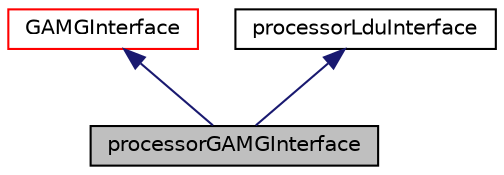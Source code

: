 digraph "processorGAMGInterface"
{
  bgcolor="transparent";
  edge [fontname="Helvetica",fontsize="10",labelfontname="Helvetica",labelfontsize="10"];
  node [fontname="Helvetica",fontsize="10",shape=record];
  Node5 [label="processorGAMGInterface",height=0.2,width=0.4,color="black", fillcolor="grey75", style="filled", fontcolor="black"];
  Node6 -> Node5 [dir="back",color="midnightblue",fontsize="10",style="solid",fontname="Helvetica"];
  Node6 [label="GAMGInterface",height=0.2,width=0.4,color="red",URL="$a28069.html",tooltip="Abstract base class for GAMG agglomerated interfaces. "];
  Node13 -> Node5 [dir="back",color="midnightblue",fontsize="10",style="solid",fontname="Helvetica"];
  Node13 [label="processorLduInterface",height=0.2,width=0.4,color="black",URL="$a27909.html",tooltip="An abstract base class for processor coupled interfaces. "];
}
